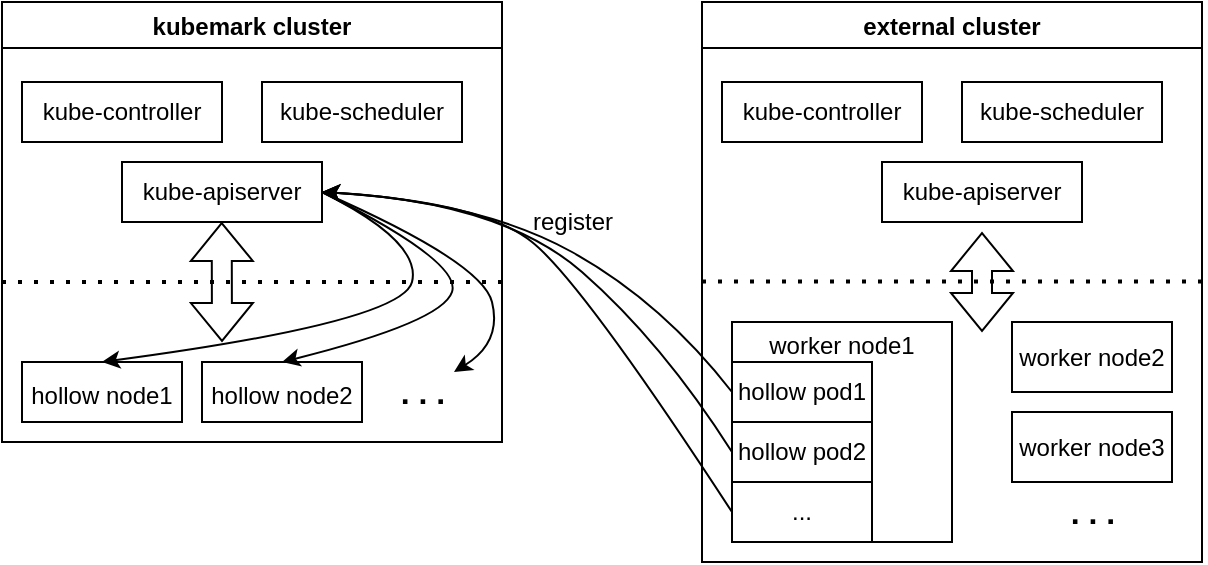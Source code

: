 <mxfile version="17.5.0" type="github">
  <diagram id="TvC6liM8nmGBTBNHQ8jr" name="Page-1">
    <mxGraphModel dx="782" dy="474" grid="1" gridSize="10" guides="1" tooltips="1" connect="1" arrows="1" fold="1" page="1" pageScale="1" pageWidth="850" pageHeight="1100" math="0" shadow="0">
      <root>
        <mxCell id="0" />
        <mxCell id="1" parent="0" />
        <mxCell id="Jygifdpx3FG7_CY_ONUm-1" value="external cluster" style="swimlane;" vertex="1" parent="1">
          <mxGeometry x="460" y="160" width="250" height="280" as="geometry" />
        </mxCell>
        <mxCell id="Jygifdpx3FG7_CY_ONUm-3" value="kube-controller" style="rounded=0;whiteSpace=wrap;html=1;" vertex="1" parent="Jygifdpx3FG7_CY_ONUm-1">
          <mxGeometry x="10" y="40" width="100" height="30" as="geometry" />
        </mxCell>
        <mxCell id="Jygifdpx3FG7_CY_ONUm-4" value="kube-scheduler" style="rounded=0;whiteSpace=wrap;html=1;" vertex="1" parent="Jygifdpx3FG7_CY_ONUm-1">
          <mxGeometry x="130" y="40" width="100" height="30" as="geometry" />
        </mxCell>
        <mxCell id="Jygifdpx3FG7_CY_ONUm-5" value="kube-apiserver" style="rounded=0;whiteSpace=wrap;html=1;" vertex="1" parent="Jygifdpx3FG7_CY_ONUm-1">
          <mxGeometry x="90" y="80" width="100" height="30" as="geometry" />
        </mxCell>
        <mxCell id="Jygifdpx3FG7_CY_ONUm-8" value="worker node1&lt;br&gt;&lt;br&gt;&lt;br&gt;&lt;br&gt;&lt;br&gt;&lt;br&gt;&lt;br&gt;" style="whiteSpace=wrap;html=1;align=center;" vertex="1" parent="Jygifdpx3FG7_CY_ONUm-1">
          <mxGeometry x="15" y="160" width="110" height="110" as="geometry" />
        </mxCell>
        <mxCell id="Jygifdpx3FG7_CY_ONUm-9" value="hollow pod1" style="rounded=0;whiteSpace=wrap;html=1;" vertex="1" parent="Jygifdpx3FG7_CY_ONUm-1">
          <mxGeometry x="15" y="180" width="70" height="30" as="geometry" />
        </mxCell>
        <mxCell id="Jygifdpx3FG7_CY_ONUm-10" value="hollow pod2" style="rounded=0;whiteSpace=wrap;html=1;" vertex="1" parent="Jygifdpx3FG7_CY_ONUm-1">
          <mxGeometry x="15" y="210" width="70" height="30" as="geometry" />
        </mxCell>
        <mxCell id="Jygifdpx3FG7_CY_ONUm-11" value="..." style="rounded=0;whiteSpace=wrap;html=1;" vertex="1" parent="Jygifdpx3FG7_CY_ONUm-1">
          <mxGeometry x="15" y="240" width="70" height="30" as="geometry" />
        </mxCell>
        <mxCell id="Jygifdpx3FG7_CY_ONUm-12" value="worker node2" style="rounded=0;whiteSpace=wrap;html=1;" vertex="1" parent="Jygifdpx3FG7_CY_ONUm-1">
          <mxGeometry x="155" y="160" width="80" height="35" as="geometry" />
        </mxCell>
        <mxCell id="Jygifdpx3FG7_CY_ONUm-13" value="worker node3" style="rounded=0;whiteSpace=wrap;html=1;" vertex="1" parent="Jygifdpx3FG7_CY_ONUm-1">
          <mxGeometry x="155" y="205" width="80" height="35" as="geometry" />
        </mxCell>
        <mxCell id="Jygifdpx3FG7_CY_ONUm-14" value="&lt;b&gt;&lt;font style=&quot;font-size: 16px&quot;&gt;. . .&lt;/font&gt;&lt;/b&gt;" style="text;html=1;align=center;verticalAlign=middle;resizable=0;points=[];autosize=1;strokeColor=none;fillColor=none;" vertex="1" parent="Jygifdpx3FG7_CY_ONUm-1">
          <mxGeometry x="175" y="245" width="40" height="20" as="geometry" />
        </mxCell>
        <mxCell id="Jygifdpx3FG7_CY_ONUm-7" value="" style="endArrow=none;dashed=1;html=1;dashPattern=1 3;strokeWidth=2;rounded=0;" edge="1" parent="Jygifdpx3FG7_CY_ONUm-1">
          <mxGeometry width="50" height="50" relative="1" as="geometry">
            <mxPoint y="139.71" as="sourcePoint" />
            <mxPoint x="250" y="139.71" as="targetPoint" />
          </mxGeometry>
        </mxCell>
        <mxCell id="Jygifdpx3FG7_CY_ONUm-16" value="" style="shape=flexArrow;endArrow=classic;startArrow=classic;html=1;rounded=0;fontSize=16;" edge="1" parent="Jygifdpx3FG7_CY_ONUm-1">
          <mxGeometry width="100" height="100" relative="1" as="geometry">
            <mxPoint x="140" y="165" as="sourcePoint" />
            <mxPoint x="140" y="115" as="targetPoint" />
          </mxGeometry>
        </mxCell>
        <mxCell id="Jygifdpx3FG7_CY_ONUm-2" value="kubemark cluster" style="swimlane;" vertex="1" parent="1">
          <mxGeometry x="110" y="160" width="250" height="220" as="geometry" />
        </mxCell>
        <mxCell id="Jygifdpx3FG7_CY_ONUm-17" value="kube-controller" style="rounded=0;whiteSpace=wrap;html=1;" vertex="1" parent="Jygifdpx3FG7_CY_ONUm-2">
          <mxGeometry x="10" y="40" width="100" height="30" as="geometry" />
        </mxCell>
        <mxCell id="Jygifdpx3FG7_CY_ONUm-18" value="kube-scheduler" style="rounded=0;whiteSpace=wrap;html=1;" vertex="1" parent="Jygifdpx3FG7_CY_ONUm-2">
          <mxGeometry x="130" y="40" width="100" height="30" as="geometry" />
        </mxCell>
        <mxCell id="Jygifdpx3FG7_CY_ONUm-19" value="kube-apiserver" style="rounded=0;whiteSpace=wrap;html=1;" vertex="1" parent="Jygifdpx3FG7_CY_ONUm-2">
          <mxGeometry x="60" y="80" width="100" height="30" as="geometry" />
        </mxCell>
        <mxCell id="Jygifdpx3FG7_CY_ONUm-20" value="&lt;font style=&quot;font-size: 12px&quot;&gt;hollow node1&lt;/font&gt;" style="whiteSpace=wrap;html=1;fontSize=16;" vertex="1" parent="Jygifdpx3FG7_CY_ONUm-2">
          <mxGeometry x="10" y="180" width="80" height="30" as="geometry" />
        </mxCell>
        <mxCell id="Jygifdpx3FG7_CY_ONUm-21" value="&lt;font style=&quot;font-size: 12px&quot;&gt;hollow node2&lt;/font&gt;" style="whiteSpace=wrap;html=1;fontSize=16;" vertex="1" parent="Jygifdpx3FG7_CY_ONUm-2">
          <mxGeometry x="100" y="180" width="80" height="30" as="geometry" />
        </mxCell>
        <mxCell id="Jygifdpx3FG7_CY_ONUm-22" value="" style="shape=flexArrow;endArrow=classic;startArrow=classic;html=1;rounded=0;fontSize=16;" edge="1" parent="Jygifdpx3FG7_CY_ONUm-2">
          <mxGeometry width="100" height="100" relative="1" as="geometry">
            <mxPoint x="110" y="170" as="sourcePoint" />
            <mxPoint x="109.85" y="110" as="targetPoint" />
          </mxGeometry>
        </mxCell>
        <mxCell id="Jygifdpx3FG7_CY_ONUm-23" value="" style="endArrow=none;dashed=1;html=1;dashPattern=1 3;strokeWidth=2;rounded=0;fontSize=12;" edge="1" parent="Jygifdpx3FG7_CY_ONUm-2">
          <mxGeometry width="50" height="50" relative="1" as="geometry">
            <mxPoint y="140" as="sourcePoint" />
            <mxPoint x="250" y="140" as="targetPoint" />
          </mxGeometry>
        </mxCell>
        <mxCell id="Jygifdpx3FG7_CY_ONUm-24" value="&lt;b&gt;&lt;font style=&quot;font-size: 16px&quot;&gt;. . .&lt;/font&gt;&lt;/b&gt;" style="text;html=1;align=center;verticalAlign=middle;resizable=0;points=[];autosize=1;strokeColor=none;fillColor=none;" vertex="1" parent="Jygifdpx3FG7_CY_ONUm-2">
          <mxGeometry x="190" y="185" width="40" height="20" as="geometry" />
        </mxCell>
        <mxCell id="Jygifdpx3FG7_CY_ONUm-30" value="" style="curved=1;endArrow=classic;html=1;rounded=0;fontSize=12;entryX=0.5;entryY=0;entryDx=0;entryDy=0;exitX=1;exitY=0.5;exitDx=0;exitDy=0;" edge="1" parent="Jygifdpx3FG7_CY_ONUm-2" source="Jygifdpx3FG7_CY_ONUm-19" target="Jygifdpx3FG7_CY_ONUm-21">
          <mxGeometry width="50" height="50" relative="1" as="geometry">
            <mxPoint x="160" y="100" as="sourcePoint" />
            <mxPoint x="320" y="110" as="targetPoint" />
            <Array as="points">
              <mxPoint x="230" y="130" />
              <mxPoint x="220" y="160" />
            </Array>
          </mxGeometry>
        </mxCell>
        <mxCell id="Jygifdpx3FG7_CY_ONUm-31" value="" style="curved=1;endArrow=classic;html=1;rounded=0;fontSize=12;exitX=1;exitY=0.5;exitDx=0;exitDy=0;entryX=0.5;entryY=0;entryDx=0;entryDy=0;" edge="1" parent="Jygifdpx3FG7_CY_ONUm-2" source="Jygifdpx3FG7_CY_ONUm-19" target="Jygifdpx3FG7_CY_ONUm-20">
          <mxGeometry width="50" height="50" relative="1" as="geometry">
            <mxPoint x="270" y="160" as="sourcePoint" />
            <mxPoint x="320" y="110" as="targetPoint" />
            <Array as="points">
              <mxPoint x="210" y="120" />
              <mxPoint x="200" y="160" />
            </Array>
          </mxGeometry>
        </mxCell>
        <mxCell id="Jygifdpx3FG7_CY_ONUm-32" value="" style="curved=1;endArrow=classic;html=1;rounded=0;fontSize=12;exitX=1;exitY=0.5;exitDx=0;exitDy=0;" edge="1" parent="Jygifdpx3FG7_CY_ONUm-2" source="Jygifdpx3FG7_CY_ONUm-19" target="Jygifdpx3FG7_CY_ONUm-24">
          <mxGeometry width="50" height="50" relative="1" as="geometry">
            <mxPoint x="270" y="170" as="sourcePoint" />
            <mxPoint x="320" y="120" as="targetPoint" />
            <Array as="points">
              <mxPoint x="240" y="130" />
              <mxPoint x="250" y="170" />
            </Array>
          </mxGeometry>
        </mxCell>
        <mxCell id="Jygifdpx3FG7_CY_ONUm-25" value="" style="curved=1;endArrow=classic;html=1;rounded=0;fontSize=12;exitX=0;exitY=0.5;exitDx=0;exitDy=0;entryX=1;entryY=0.5;entryDx=0;entryDy=0;" edge="1" parent="1" source="Jygifdpx3FG7_CY_ONUm-9" target="Jygifdpx3FG7_CY_ONUm-19">
          <mxGeometry width="50" height="50" relative="1" as="geometry">
            <mxPoint x="380" y="320" as="sourcePoint" />
            <mxPoint x="430" y="270" as="targetPoint" />
            <Array as="points">
              <mxPoint x="440" y="310" />
              <mxPoint x="350" y="260" />
            </Array>
          </mxGeometry>
        </mxCell>
        <mxCell id="Jygifdpx3FG7_CY_ONUm-27" value="" style="curved=1;endArrow=classic;html=1;rounded=0;fontSize=12;exitX=0;exitY=0.5;exitDx=0;exitDy=0;entryX=1;entryY=0.5;entryDx=0;entryDy=0;" edge="1" parent="1" source="Jygifdpx3FG7_CY_ONUm-10" target="Jygifdpx3FG7_CY_ONUm-19">
          <mxGeometry width="50" height="50" relative="1" as="geometry">
            <mxPoint x="380" y="320" as="sourcePoint" />
            <mxPoint x="430" y="270" as="targetPoint" />
            <Array as="points">
              <mxPoint x="440" y="330" />
              <mxPoint x="360" y="260" />
            </Array>
          </mxGeometry>
        </mxCell>
        <mxCell id="Jygifdpx3FG7_CY_ONUm-28" value="" style="curved=1;endArrow=classic;html=1;rounded=0;fontSize=12;exitX=0;exitY=0.5;exitDx=0;exitDy=0;entryX=1;entryY=0.5;entryDx=0;entryDy=0;" edge="1" parent="1" source="Jygifdpx3FG7_CY_ONUm-11" target="Jygifdpx3FG7_CY_ONUm-19">
          <mxGeometry width="50" height="50" relative="1" as="geometry">
            <mxPoint x="420" y="360" as="sourcePoint" />
            <mxPoint x="470" y="310" as="targetPoint" />
            <Array as="points">
              <mxPoint x="400" y="300" />
              <mxPoint x="350" y="260" />
            </Array>
          </mxGeometry>
        </mxCell>
        <mxCell id="Jygifdpx3FG7_CY_ONUm-29" value="register" style="text;html=1;align=center;verticalAlign=middle;resizable=0;points=[];autosize=1;strokeColor=none;fillColor=none;fontSize=12;" vertex="1" parent="1">
          <mxGeometry x="365" y="260" width="60" height="20" as="geometry" />
        </mxCell>
      </root>
    </mxGraphModel>
  </diagram>
</mxfile>
